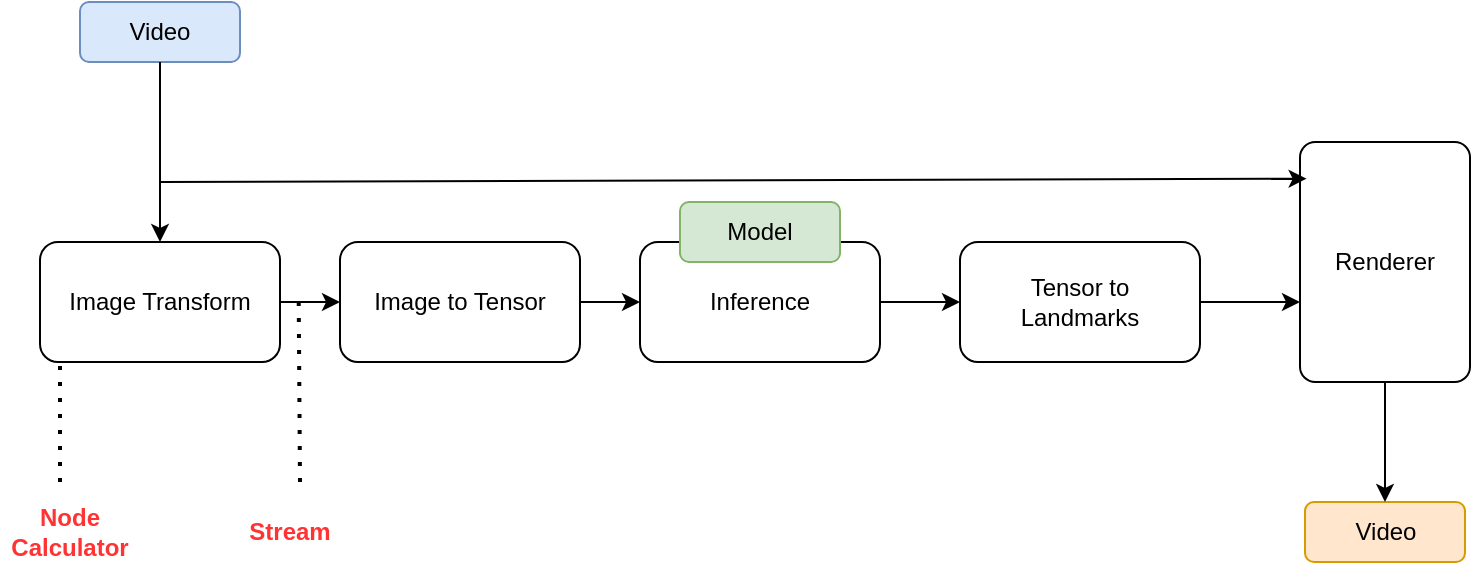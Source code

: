<mxfile version="21.2.9" type="device">
  <diagram name="Page-1" id="IsI4vYBruNI1z2qARzcr">
    <mxGraphModel dx="794" dy="509" grid="1" gridSize="10" guides="1" tooltips="1" connect="1" arrows="1" fold="1" page="1" pageScale="1" pageWidth="850" pageHeight="1100" math="0" shadow="0">
      <root>
        <mxCell id="0" />
        <mxCell id="1" parent="0" />
        <mxCell id="3sH38hVyBLGC8dbXBsLB-1" value="Image Transform" style="rounded=1;whiteSpace=wrap;html=1;" vertex="1" parent="1">
          <mxGeometry x="80" y="230" width="120" height="60" as="geometry" />
        </mxCell>
        <mxCell id="3sH38hVyBLGC8dbXBsLB-2" value="Image to Tensor" style="rounded=1;whiteSpace=wrap;html=1;" vertex="1" parent="1">
          <mxGeometry x="230" y="230" width="120" height="60" as="geometry" />
        </mxCell>
        <mxCell id="3sH38hVyBLGC8dbXBsLB-3" value="Inference" style="rounded=1;whiteSpace=wrap;html=1;" vertex="1" parent="1">
          <mxGeometry x="380" y="230" width="120" height="60" as="geometry" />
        </mxCell>
        <mxCell id="3sH38hVyBLGC8dbXBsLB-4" value="Tensor to &lt;br&gt;Landmarks" style="rounded=1;whiteSpace=wrap;html=1;" vertex="1" parent="1">
          <mxGeometry x="540" y="230" width="120" height="60" as="geometry" />
        </mxCell>
        <mxCell id="3sH38hVyBLGC8dbXBsLB-5" value="Renderer" style="rounded=1;rotation=90;textDirection=ltr;arcSize=9;fontSize=12;html=1;whiteSpace=wrap;align=center;horizontal=0;" vertex="1" parent="1">
          <mxGeometry x="692.5" y="197.5" width="120" height="85" as="geometry" />
        </mxCell>
        <mxCell id="3sH38hVyBLGC8dbXBsLB-6" value="Model" style="rounded=1;whiteSpace=wrap;html=1;fillColor=#d5e8d4;strokeColor=#82b366;" vertex="1" parent="1">
          <mxGeometry x="400" y="210" width="80" height="30" as="geometry" />
        </mxCell>
        <mxCell id="3sH38hVyBLGC8dbXBsLB-7" value="Video" style="rounded=1;whiteSpace=wrap;html=1;fillColor=#ffe6cc;strokeColor=#d79b00;" vertex="1" parent="1">
          <mxGeometry x="712.5" y="360" width="80" height="30" as="geometry" />
        </mxCell>
        <mxCell id="3sH38hVyBLGC8dbXBsLB-8" value="Video" style="rounded=1;whiteSpace=wrap;html=1;fillColor=#dae8fc;strokeColor=#6c8ebf;" vertex="1" parent="1">
          <mxGeometry x="100" y="110" width="80" height="30" as="geometry" />
        </mxCell>
        <mxCell id="3sH38hVyBLGC8dbXBsLB-10" value="" style="endArrow=classic;html=1;rounded=0;exitX=0.5;exitY=1;exitDx=0;exitDy=0;entryX=0.5;entryY=0;entryDx=0;entryDy=0;" edge="1" parent="1" source="3sH38hVyBLGC8dbXBsLB-8" target="3sH38hVyBLGC8dbXBsLB-1">
          <mxGeometry width="50" height="50" relative="1" as="geometry">
            <mxPoint x="410" y="280" as="sourcePoint" />
            <mxPoint x="460" y="230" as="targetPoint" />
            <Array as="points">
              <mxPoint x="140" y="190" />
            </Array>
          </mxGeometry>
        </mxCell>
        <mxCell id="3sH38hVyBLGC8dbXBsLB-11" value="" style="endArrow=classic;html=1;rounded=0;entryX=0.153;entryY=0.961;entryDx=0;entryDy=0;entryPerimeter=0;" edge="1" parent="1" target="3sH38hVyBLGC8dbXBsLB-5">
          <mxGeometry width="50" height="50" relative="1" as="geometry">
            <mxPoint x="140" y="200" as="sourcePoint" />
            <mxPoint x="230" y="160" as="targetPoint" />
          </mxGeometry>
        </mxCell>
        <mxCell id="3sH38hVyBLGC8dbXBsLB-12" value="" style="endArrow=classic;html=1;rounded=0;exitX=1;exitY=0.5;exitDx=0;exitDy=0;entryX=0;entryY=0.5;entryDx=0;entryDy=0;" edge="1" parent="1" source="3sH38hVyBLGC8dbXBsLB-1" target="3sH38hVyBLGC8dbXBsLB-2">
          <mxGeometry width="50" height="50" relative="1" as="geometry">
            <mxPoint x="410" y="280" as="sourcePoint" />
            <mxPoint x="460" y="230" as="targetPoint" />
          </mxGeometry>
        </mxCell>
        <mxCell id="3sH38hVyBLGC8dbXBsLB-13" value="" style="endArrow=classic;html=1;rounded=0;exitX=1;exitY=0.5;exitDx=0;exitDy=0;entryX=0;entryY=0.5;entryDx=0;entryDy=0;" edge="1" parent="1" source="3sH38hVyBLGC8dbXBsLB-2" target="3sH38hVyBLGC8dbXBsLB-3">
          <mxGeometry width="50" height="50" relative="1" as="geometry">
            <mxPoint x="210" y="270" as="sourcePoint" />
            <mxPoint x="240" y="270" as="targetPoint" />
          </mxGeometry>
        </mxCell>
        <mxCell id="3sH38hVyBLGC8dbXBsLB-14" value="" style="endArrow=classic;html=1;rounded=0;exitX=1;exitY=0.5;exitDx=0;exitDy=0;entryX=0;entryY=0.5;entryDx=0;entryDy=0;" edge="1" parent="1" source="3sH38hVyBLGC8dbXBsLB-3" target="3sH38hVyBLGC8dbXBsLB-4">
          <mxGeometry width="50" height="50" relative="1" as="geometry">
            <mxPoint x="360" y="270" as="sourcePoint" />
            <mxPoint x="390" y="270" as="targetPoint" />
          </mxGeometry>
        </mxCell>
        <mxCell id="3sH38hVyBLGC8dbXBsLB-15" value="" style="endArrow=classic;html=1;rounded=0;exitX=1;exitY=0.5;exitDx=0;exitDy=0;" edge="1" parent="1" source="3sH38hVyBLGC8dbXBsLB-4">
          <mxGeometry width="50" height="50" relative="1" as="geometry">
            <mxPoint x="510" y="270" as="sourcePoint" />
            <mxPoint x="710" y="260" as="targetPoint" />
          </mxGeometry>
        </mxCell>
        <mxCell id="3sH38hVyBLGC8dbXBsLB-16" value="" style="endArrow=classic;html=1;rounded=0;exitX=1;exitY=0.5;exitDx=0;exitDy=0;entryX=0.5;entryY=0;entryDx=0;entryDy=0;" edge="1" parent="1" source="3sH38hVyBLGC8dbXBsLB-5" target="3sH38hVyBLGC8dbXBsLB-7">
          <mxGeometry width="50" height="50" relative="1" as="geometry">
            <mxPoint x="520" y="280" as="sourcePoint" />
            <mxPoint x="560" y="280" as="targetPoint" />
          </mxGeometry>
        </mxCell>
        <mxCell id="3sH38hVyBLGC8dbXBsLB-17" value="" style="endArrow=none;dashed=1;html=1;dashPattern=1 3;strokeWidth=2;rounded=0;entryX=1.078;entryY=0.494;entryDx=0;entryDy=0;entryPerimeter=0;" edge="1" parent="1" target="3sH38hVyBLGC8dbXBsLB-1">
          <mxGeometry width="50" height="50" relative="1" as="geometry">
            <mxPoint x="210" y="350" as="sourcePoint" />
            <mxPoint x="210" y="270" as="targetPoint" />
          </mxGeometry>
        </mxCell>
        <mxCell id="3sH38hVyBLGC8dbXBsLB-18" value="" style="endArrow=none;dashed=1;html=1;dashPattern=1 3;strokeWidth=2;rounded=0;" edge="1" parent="1">
          <mxGeometry width="50" height="50" relative="1" as="geometry">
            <mxPoint x="90" y="350" as="sourcePoint" />
            <mxPoint x="90" y="290" as="targetPoint" />
          </mxGeometry>
        </mxCell>
        <mxCell id="3sH38hVyBLGC8dbXBsLB-19" value="&lt;font color=&quot;#ff3333&quot;&gt;&lt;b&gt;Stream&lt;/b&gt;&lt;/font&gt;" style="text;html=1;strokeColor=none;fillColor=none;align=center;verticalAlign=middle;whiteSpace=wrap;rounded=0;" vertex="1" parent="1">
          <mxGeometry x="170" y="360" width="70" height="30" as="geometry" />
        </mxCell>
        <mxCell id="3sH38hVyBLGC8dbXBsLB-20" value="&lt;font color=&quot;#ff3333&quot;&gt;&lt;b&gt;Node&lt;br&gt;Calculator&lt;br&gt;&lt;/b&gt;&lt;/font&gt;" style="text;html=1;strokeColor=none;fillColor=none;align=center;verticalAlign=middle;whiteSpace=wrap;rounded=0;" vertex="1" parent="1">
          <mxGeometry x="60" y="360" width="70" height="30" as="geometry" />
        </mxCell>
      </root>
    </mxGraphModel>
  </diagram>
</mxfile>
